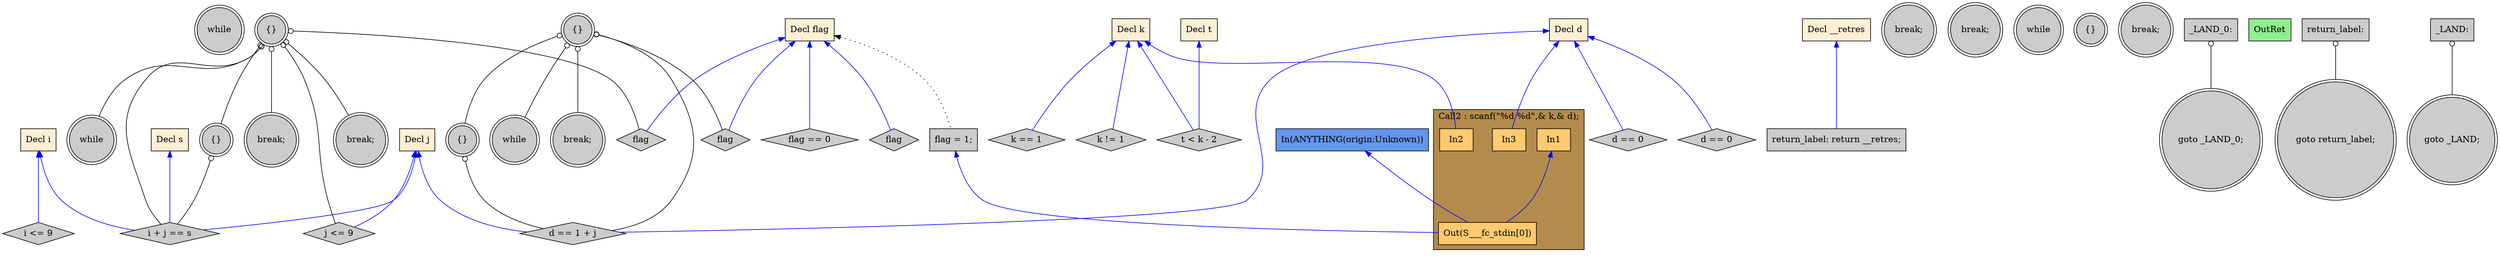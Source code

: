 digraph G {
  rankdir=TB;
  node [style="filled", ];
  32 [label="while", fillcolor="#CCCCCC", shape=doublecircle, ];
  33 [label="i <= 9", fillcolor="#CCCCCC", shape=diamond, ];
  34 [label="flag", fillcolor="#CCCCCC", shape=diamond, ];
  2 [label="Decl k", fillcolor="#FFEFD5", shape=box, ];
  35 [label="{}", fillcolor="#CCCCCC", shape=doublecircle, ];
  3 [label="Decl d", fillcolor="#FFEFD5", shape=box, ];
  36 [label="while", fillcolor="#CCCCCC", shape=doublecircle, ];
  4 [label="Decl i", fillcolor="#FFEFD5", shape=box, ];
  37 [label="j <= 9", fillcolor="#CCCCCC", shape=diamond, ];
  5 [label="Decl j", fillcolor="#FFEFD5", shape=box, ];
  38 [label="flag", fillcolor="#CCCCCC", shape=diamond, ];
  6 [label="Decl flag", fillcolor="#FFEFD5", shape=box, ];
  39 [label="break;", fillcolor="#CCCCCC", shape=doublecircle, ];
  7 [label="Decl t", fillcolor="#FFEFD5", shape=box, ];
  40 [label="break;", fillcolor="#CCCCCC", shape=doublecircle, ];
  8 [label="Decl s", fillcolor="#FFEFD5", shape=box, ];
  41 [label="{}", fillcolor="#CCCCCC", shape=doublecircle, ];
  9 [label="Decl __retres", fillcolor="#FFEFD5", shape=box, ];
  42 [label="i + j == s", fillcolor="#CCCCCC", shape=diamond, ];
  10 [label="flag = 1;", fillcolor="#CCCCCC", shape=box, ];
  43 [label="break;", fillcolor="#CCCCCC", shape=doublecircle, ];
  44 [label="break;", fillcolor="#CCCCCC", shape=doublecircle, ];
  12 [label="In1", fillcolor="#FFCA6E", shape=box, ];
  45 [label="flag == 0", fillcolor="#CCCCCC", shape=diamond, ];
  13 [label="In2", fillcolor="#FFCA6E", shape=box, ];
  46 [label="while", fillcolor="#CCCCCC", shape=doublecircle, ];
  14 [label="In3", fillcolor="#FFCA6E", shape=box, ];
  47 [label="t < k - 2", fillcolor="#CCCCCC", shape=diamond, ];
  15 [label="Out(S___fc_stdin[0])", fillcolor="#FFCA6E", shape=box, ];
  48 [label="{}", fillcolor="#CCCCCC", shape=doublecircle, ];
  16 [label="d == 0", fillcolor="#CCCCCC", shape=diamond, ];
  49 [label="break;", fillcolor="#CCCCCC", shape=doublecircle, ];
  17 [label="k == 1", fillcolor="#CCCCCC", shape=diamond, ];
  50 [label="return_label: return __retres;", fillcolor="#CCCCCC", shape=box, ];
  18 [label="goto _LAND_0;", fillcolor="#CCCCCC", shape=doublecircle, ];
  51 [label="OutRet", fillcolor="#90EE90", shape=box, ];
  19 [label="_LAND_0:", fillcolor="#CCCCCC", shape=box, ];
  52 [label="In(ANYTHING(origin:Unknown))", fillcolor="#6495ED", shape=box, ];
  20 [label="goto return_label;", fillcolor="#CCCCCC", shape=doublecircle, ];
  21 [label="return_label:", fillcolor="#CCCCCC", shape=box, ];
  22 [label="d == 0", fillcolor="#CCCCCC", shape=diamond, ];
  23 [label="k != 1", fillcolor="#CCCCCC", shape=diamond, ];
  24 [label="goto _LAND;", fillcolor="#CCCCCC", shape=doublecircle, ];
  25 [label="_LAND:", fillcolor="#CCCCCC", shape=box, ];
  26 [label="{}", fillcolor="#CCCCCC", shape=doublecircle, ];
  27 [label="while", fillcolor="#CCCCCC", shape=doublecircle, ];
  28 [label="flag", fillcolor="#CCCCCC", shape=diamond, ];
  29 [label="{}", fillcolor="#CCCCCC", shape=doublecircle, ];
  30 [label="d == 1 + j", fillcolor="#CCCCCC", shape=diamond, ];
  31 [label="break;", fillcolor="#CCCCCC", shape=doublecircle, ];
  
  subgraph cluster_Call2 { label="Call2 : scanf(\"%d %d\",& k,& d);";
                           fillcolor="#B38B4D"; style="filled"; 15;14;13;12;
     };
  
  edge [dir=back, ];
  4 -> 33 [color="#0000FF", ];
  6 -> 34 [color="#0000FF", ];
  35 -> 36 [color="#000000", arrowtail=odot, ];
  5 -> 37 [color="#0000FF", ];
  35 -> 37 [color="#000000", arrowtail=odot, ];
  6 -> 38 [color="#0000FF", ];
  35 -> 38 [color="#000000", arrowtail=odot, ];
  35 -> 39 [color="#000000", arrowtail=odot, ];
  35 -> 40 [color="#000000", arrowtail=odot, ];
  35 -> 41 [color="#000000", arrowtail=odot, ];
  4 -> 42 [color="#0000FF", ];
  5 -> 42 [color="#0000FF", ];
  8 -> 42 [color="#0000FF", ];
  35 -> 42 [color="#000000", arrowtail=odot, ];
  41 -> 42 [color="#000000", arrowtail=odot, ];
  6 -> 10 [color="#000000", style="dotted", ];
  6 -> 45 [color="#0000FF", ];
  2 -> 13 [color="#0000FF", ];
  3 -> 14 [color="#0000FF", ];
  2 -> 47 [color="#0000FF", ];
  7 -> 47 [color="#0000FF", ];
  10 -> 15 [color="#0000FF", ];
  12 -> 15 [color="#0000FF", ];
  52 -> 15 [color="#0000FF", ];
  3 -> 16 [color="#0000FF", ];
  2 -> 17 [color="#0000FF", ];
  9 -> 50 [color="#0000FF", ];
  19 -> 18 [color="#000000", arrowtail=odot, ];
  21 -> 20 [color="#000000", arrowtail=odot, ];
  3 -> 22 [color="#0000FF", ];
  2 -> 23 [color="#0000FF", ];
  25 -> 24 [color="#000000", arrowtail=odot, ];
  26 -> 27 [color="#000000", arrowtail=odot, ];
  6 -> 28 [color="#0000FF", ];
  26 -> 28 [color="#000000", arrowtail=odot, ];
  26 -> 29 [color="#000000", arrowtail=odot, ];
  3 -> 30 [color="#0000FF", ];
  5 -> 30 [color="#0000FF", ];
  26 -> 30 [color="#000000", arrowtail=odot, ];
  29 -> 30 [color="#000000", arrowtail=odot, ];
  26 -> 31 [color="#000000", arrowtail=odot, ];
  
  }